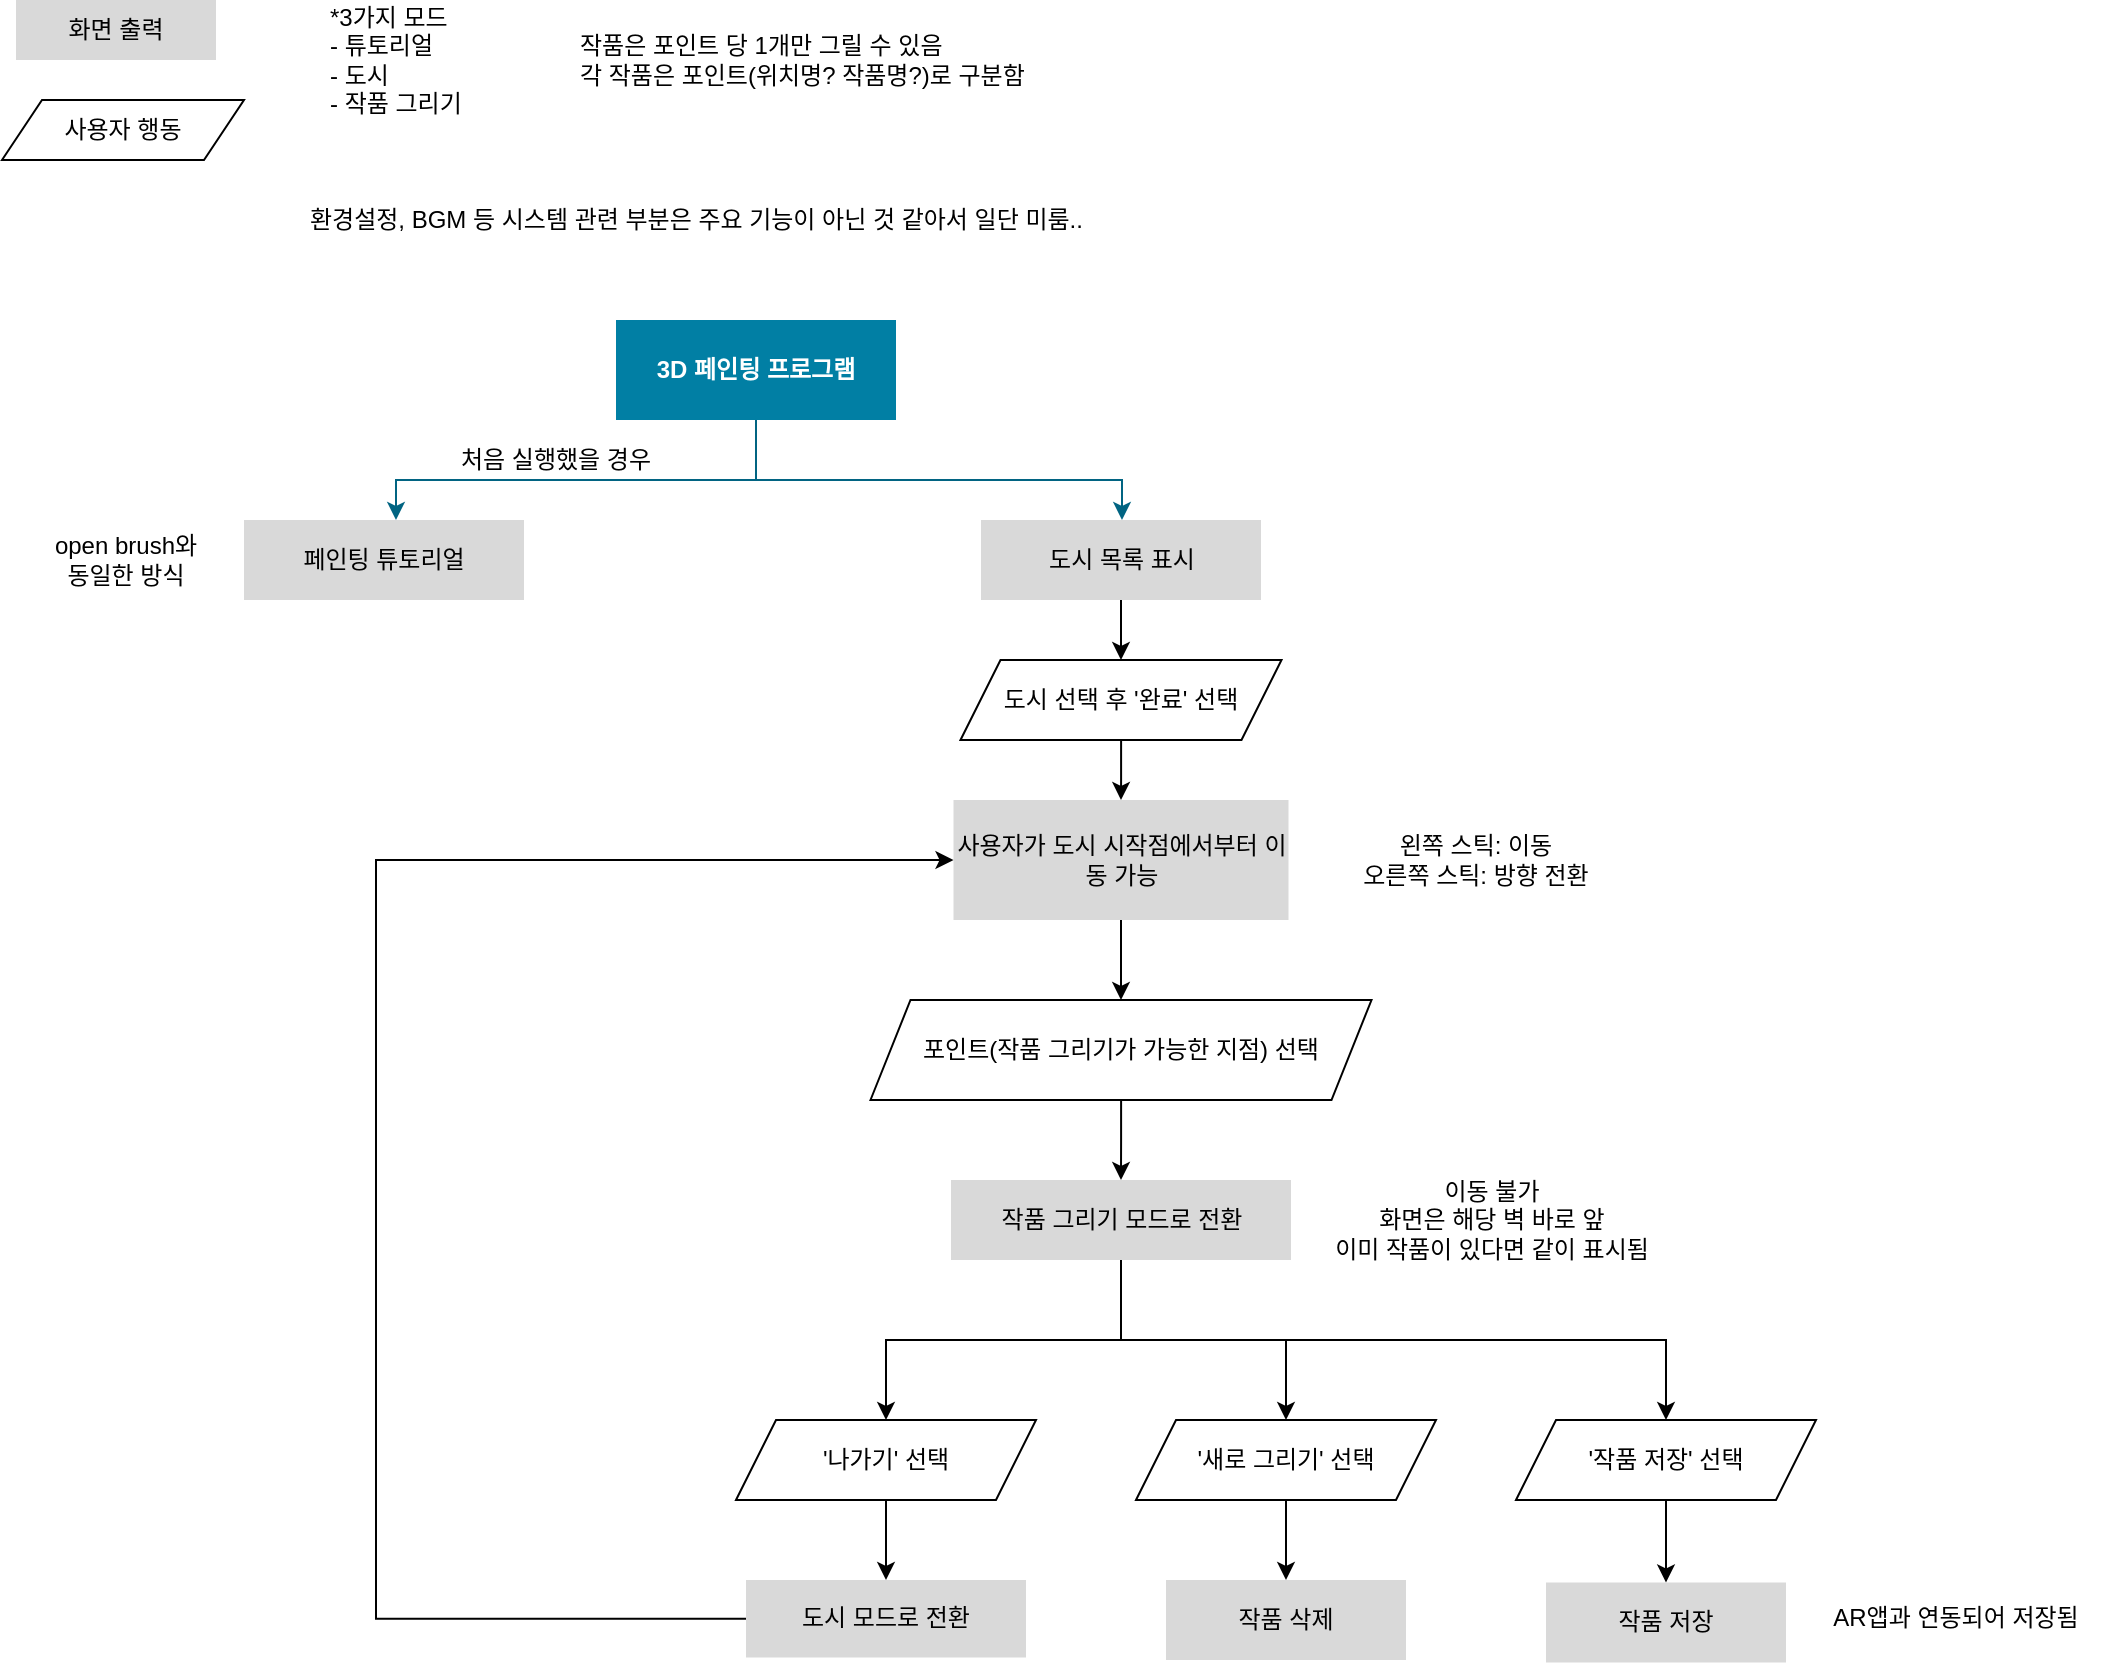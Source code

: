 <mxfile version="20.5.3" type="github" pages="2">
  <diagram id="0Tc5Oaj9SwS8o_Ec8f2o" name="VR">
    <mxGraphModel dx="1511" dy="966" grid="1" gridSize="10" guides="1" tooltips="1" connect="1" arrows="1" fold="1" page="1" pageScale="1" pageWidth="827" pageHeight="1169" math="0" shadow="0">
      <root>
        <mxCell id="0" />
        <mxCell id="1" parent="0" />
        <mxCell id="qtabU7gFvlMQMiDVvUra-3" value="작품 저장" style="whiteSpace=wrap;html=1;fillColor=#D9D9D9;strokeColor=none;rounded=0;" parent="1" vertex="1">
          <mxGeometry x="795" y="821.25" width="120" height="40" as="geometry" />
        </mxCell>
        <mxCell id="Y2X15AQUxk6_g9tdpNL3-4" style="edgeStyle=orthogonalEdgeStyle;rounded=0;orthogonalLoop=1;jettySize=auto;html=1;strokeColor=#016482;" edge="1" parent="1" source="qtabU7gFvlMQMiDVvUra-7" target="Y2X15AQUxk6_g9tdpNL3-3">
          <mxGeometry relative="1" as="geometry">
            <Array as="points">
              <mxPoint x="400" y="270" />
              <mxPoint x="220" y="270" />
            </Array>
          </mxGeometry>
        </mxCell>
        <mxCell id="qtabU7gFvlMQMiDVvUra-7" value="&lt;div style=&quot;text-align: justify;&quot;&gt;&lt;b style=&quot;background-color: initial;&quot;&gt;&lt;font color=&quot;#ffffff&quot;&gt;3D 페인팅 프로그램&lt;/font&gt;&lt;/b&gt;&lt;/div&gt;" style="rounded=0;whiteSpace=wrap;html=1;fillColor=#017FA4;strokeColor=none;align=center;" parent="1" vertex="1">
          <mxGeometry x="330" y="190" width="140" height="50" as="geometry" />
        </mxCell>
        <mxCell id="qtabU7gFvlMQMiDVvUra-8" value="도시 목록 표시" style="whiteSpace=wrap;html=1;fillColor=#D9D9D9;strokeColor=none;rounded=0;" parent="1" vertex="1">
          <mxGeometry x="512.5" y="290" width="140" height="40" as="geometry" />
        </mxCell>
        <mxCell id="hjYsqYmgPJdRNGHG0JGI-1" value="" style="edgeStyle=orthogonalEdgeStyle;rounded=0;orthogonalLoop=1;jettySize=auto;html=1;strokeColor=#016482;fontColor=#FFFFFF;exitX=0.5;exitY=1;exitDx=0;exitDy=0;" parent="1" source="qtabU7gFvlMQMiDVvUra-7" target="qtabU7gFvlMQMiDVvUra-8" edge="1">
          <mxGeometry relative="1" as="geometry">
            <mxPoint x="349" y="350" as="sourcePoint" />
            <mxPoint x="349" y="410" as="targetPoint" />
            <Array as="points">
              <mxPoint x="400" y="270" />
              <mxPoint x="583" y="270" />
            </Array>
          </mxGeometry>
        </mxCell>
        <mxCell id="-rV46tiOtFr0vcy-VrpF-3" value="" style="endArrow=classic;html=1;rounded=0;exitX=0.5;exitY=1;exitDx=0;exitDy=0;" parent="1" source="qtabU7gFvlMQMiDVvUra-8" target="zO2Q0HlLHR_HVmIMov1C-3" edge="1">
          <mxGeometry width="50" height="50" relative="1" as="geometry">
            <mxPoint x="573.5" y="580" as="sourcePoint" />
            <mxPoint x="623.5" y="530" as="targetPoint" />
          </mxGeometry>
        </mxCell>
        <mxCell id="zO2Q0HlLHR_HVmIMov1C-1" value="화면 출력" style="whiteSpace=wrap;html=1;fillColor=#D9D9D9;strokeColor=none;rounded=0;" vertex="1" parent="1">
          <mxGeometry x="30" y="30" width="100" height="30" as="geometry" />
        </mxCell>
        <mxCell id="zO2Q0HlLHR_HVmIMov1C-2" value="사용자 행동" style="shape=parallelogram;perimeter=parallelogramPerimeter;whiteSpace=wrap;html=1;fixedSize=1;" vertex="1" parent="1">
          <mxGeometry x="23" y="80" width="121" height="30" as="geometry" />
        </mxCell>
        <mxCell id="Y2X15AQUxk6_g9tdpNL3-2" value="" style="edgeStyle=orthogonalEdgeStyle;rounded=0;orthogonalLoop=1;jettySize=auto;html=1;entryX=0.5;entryY=0;entryDx=0;entryDy=0;" edge="1" parent="1" source="zO2Q0HlLHR_HVmIMov1C-3" target="Y2X15AQUxk6_g9tdpNL3-32">
          <mxGeometry relative="1" as="geometry">
            <mxPoint x="582.5" y="430.0" as="targetPoint" />
          </mxGeometry>
        </mxCell>
        <mxCell id="zO2Q0HlLHR_HVmIMov1C-3" value="도시 선택 후 &#39;완료&#39; 선택" style="shape=parallelogram;perimeter=parallelogramPerimeter;whiteSpace=wrap;html=1;fixedSize=1;" vertex="1" parent="1">
          <mxGeometry x="502.25" y="360" width="160.5" height="40" as="geometry" />
        </mxCell>
        <mxCell id="Y2X15AQUxk6_g9tdpNL3-3" value="페인팅 튜토리얼" style="whiteSpace=wrap;html=1;fillColor=#D9D9D9;strokeColor=none;rounded=0;" vertex="1" parent="1">
          <mxGeometry x="144" y="290" width="140" height="40" as="geometry" />
        </mxCell>
        <mxCell id="Y2X15AQUxk6_g9tdpNL3-6" value="처음 실행했을 경우" style="text;html=1;strokeColor=none;fillColor=none;align=center;verticalAlign=middle;whiteSpace=wrap;rounded=0;" vertex="1" parent="1">
          <mxGeometry x="240" y="250" width="120" height="20" as="geometry" />
        </mxCell>
        <mxCell id="Y2X15AQUxk6_g9tdpNL3-9" value="open brush와&lt;br&gt;동일한 방식" style="text;html=1;strokeColor=none;fillColor=none;align=center;verticalAlign=middle;whiteSpace=wrap;rounded=0;" vertex="1" parent="1">
          <mxGeometry x="40" y="295" width="90" height="30" as="geometry" />
        </mxCell>
        <mxCell id="Y2X15AQUxk6_g9tdpNL3-35" value="" style="edgeStyle=orthogonalEdgeStyle;rounded=0;orthogonalLoop=1;jettySize=auto;html=1;strokeColor=#000000;" edge="1" parent="1" source="Y2X15AQUxk6_g9tdpNL3-32" target="Y2X15AQUxk6_g9tdpNL3-34">
          <mxGeometry relative="1" as="geometry" />
        </mxCell>
        <mxCell id="Y2X15AQUxk6_g9tdpNL3-32" value="사용자가 도시 시작점에서부터 이동 가능" style="whiteSpace=wrap;html=1;fillColor=#D9D9D9;strokeColor=none;rounded=0;" vertex="1" parent="1">
          <mxGeometry x="498.75" y="430" width="167.5" height="60" as="geometry" />
        </mxCell>
        <mxCell id="Y2X15AQUxk6_g9tdpNL3-38" value="" style="edgeStyle=orthogonalEdgeStyle;rounded=0;orthogonalLoop=1;jettySize=auto;html=1;strokeColor=#000000;" edge="1" parent="1" source="Y2X15AQUxk6_g9tdpNL3-34" target="Y2X15AQUxk6_g9tdpNL3-37">
          <mxGeometry relative="1" as="geometry" />
        </mxCell>
        <mxCell id="Y2X15AQUxk6_g9tdpNL3-34" value="포인트(작품 그리기가 가능한 지점) 선택" style="shape=parallelogram;perimeter=parallelogramPerimeter;whiteSpace=wrap;html=1;fixedSize=1;" vertex="1" parent="1">
          <mxGeometry x="457.25" y="530" width="250.5" height="50" as="geometry" />
        </mxCell>
        <mxCell id="Y2X15AQUxk6_g9tdpNL3-36" value="왼쪽 스틱: 이동&lt;br&gt;오른쪽 스틱: 방향 전환" style="text;html=1;strokeColor=none;fillColor=none;align=center;verticalAlign=middle;whiteSpace=wrap;rounded=0;" vertex="1" parent="1">
          <mxGeometry x="680" y="445" width="160" height="30" as="geometry" />
        </mxCell>
        <mxCell id="Y2X15AQUxk6_g9tdpNL3-43" value="" style="edgeStyle=orthogonalEdgeStyle;rounded=0;orthogonalLoop=1;jettySize=auto;html=1;strokeColor=#000000;entryX=0.5;entryY=0;entryDx=0;entryDy=0;" edge="1" parent="1" source="Y2X15AQUxk6_g9tdpNL3-37" target="Y2X15AQUxk6_g9tdpNL3-42">
          <mxGeometry relative="1" as="geometry">
            <Array as="points">
              <mxPoint x="583" y="700" />
              <mxPoint x="855" y="700" />
            </Array>
          </mxGeometry>
        </mxCell>
        <mxCell id="Y2X15AQUxk6_g9tdpNL3-45" value="" style="edgeStyle=orthogonalEdgeStyle;rounded=0;orthogonalLoop=1;jettySize=auto;html=1;strokeColor=#000000;" edge="1" parent="1" source="Y2X15AQUxk6_g9tdpNL3-37" target="Y2X15AQUxk6_g9tdpNL3-44">
          <mxGeometry relative="1" as="geometry" />
        </mxCell>
        <mxCell id="lHqtFZNeScns30KGeoYj-2" style="edgeStyle=orthogonalEdgeStyle;rounded=0;orthogonalLoop=1;jettySize=auto;html=1;entryX=0.5;entryY=0;entryDx=0;entryDy=0;strokeColor=#000000;" edge="1" parent="1" source="Y2X15AQUxk6_g9tdpNL3-37" target="lHqtFZNeScns30KGeoYj-1">
          <mxGeometry relative="1" as="geometry" />
        </mxCell>
        <mxCell id="Y2X15AQUxk6_g9tdpNL3-37" value="작품 그리기 모드로 전환" style="whiteSpace=wrap;html=1;fillColor=#D9D9D9;strokeColor=none;rounded=0;" vertex="1" parent="1">
          <mxGeometry x="497.5" y="620" width="170" height="40" as="geometry" />
        </mxCell>
        <mxCell id="Y2X15AQUxk6_g9tdpNL3-39" value="*3가지 모드&lt;br&gt;- 튜토리얼&lt;br&gt;- 도시&lt;br&gt;- 작품 그리기" style="text;html=1;strokeColor=none;fillColor=none;align=left;verticalAlign=middle;whiteSpace=wrap;rounded=0;" vertex="1" parent="1">
          <mxGeometry x="185" y="30" width="145" height="60" as="geometry" />
        </mxCell>
        <mxCell id="Y2X15AQUxk6_g9tdpNL3-40" value="이동 불가&lt;br&gt;화면은 해당 벽 바로 앞&lt;br&gt;이미 작품이 있다면 같이 표시됨" style="text;html=1;strokeColor=none;fillColor=none;align=center;verticalAlign=middle;whiteSpace=wrap;rounded=0;" vertex="1" parent="1">
          <mxGeometry x="667.5" y="615" width="200" height="50" as="geometry" />
        </mxCell>
        <mxCell id="Y2X15AQUxk6_g9tdpNL3-41" value="작품은 포인트 당 1개만 그릴 수 있음&lt;br&gt;각 작품은 포인트(위치명? 작품명?)로 구분함" style="text;html=1;strokeColor=none;fillColor=none;align=left;verticalAlign=middle;whiteSpace=wrap;rounded=0;" vertex="1" parent="1">
          <mxGeometry x="310" y="30" width="260" height="60" as="geometry" />
        </mxCell>
        <mxCell id="Y2X15AQUxk6_g9tdpNL3-46" value="" style="edgeStyle=orthogonalEdgeStyle;rounded=0;orthogonalLoop=1;jettySize=auto;html=1;strokeColor=#000000;" edge="1" parent="1" source="Y2X15AQUxk6_g9tdpNL3-42" target="qtabU7gFvlMQMiDVvUra-3">
          <mxGeometry relative="1" as="geometry" />
        </mxCell>
        <mxCell id="Y2X15AQUxk6_g9tdpNL3-42" value="&#39;작품 저장&#39; 선택" style="shape=parallelogram;perimeter=parallelogramPerimeter;whiteSpace=wrap;html=1;fixedSize=1;" vertex="1" parent="1">
          <mxGeometry x="780" y="740" width="150" height="40" as="geometry" />
        </mxCell>
        <mxCell id="Y2X15AQUxk6_g9tdpNL3-49" value="" style="edgeStyle=orthogonalEdgeStyle;rounded=0;orthogonalLoop=1;jettySize=auto;html=1;strokeColor=#000000;" edge="1" parent="1" source="Y2X15AQUxk6_g9tdpNL3-44" target="Y2X15AQUxk6_g9tdpNL3-48">
          <mxGeometry relative="1" as="geometry" />
        </mxCell>
        <mxCell id="Y2X15AQUxk6_g9tdpNL3-44" value="&#39;나가기&#39; 선택" style="shape=parallelogram;perimeter=parallelogramPerimeter;whiteSpace=wrap;html=1;fixedSize=1;" vertex="1" parent="1">
          <mxGeometry x="390" y="740" width="150" height="40" as="geometry" />
        </mxCell>
        <mxCell id="Y2X15AQUxk6_g9tdpNL3-47" value="AR앱과 연동되어 저장됨" style="text;html=1;strokeColor=none;fillColor=none;align=center;verticalAlign=middle;whiteSpace=wrap;rounded=0;" vertex="1" parent="1">
          <mxGeometry x="920" y="821.25" width="160" height="35" as="geometry" />
        </mxCell>
        <mxCell id="Y2X15AQUxk6_g9tdpNL3-51" value="" style="edgeStyle=orthogonalEdgeStyle;rounded=0;orthogonalLoop=1;jettySize=auto;html=1;strokeColor=#000000;entryX=0;entryY=0.5;entryDx=0;entryDy=0;" edge="1" parent="1" source="Y2X15AQUxk6_g9tdpNL3-48" target="Y2X15AQUxk6_g9tdpNL3-32">
          <mxGeometry relative="1" as="geometry">
            <Array as="points">
              <mxPoint x="210" y="840" />
              <mxPoint x="210" y="460" />
            </Array>
          </mxGeometry>
        </mxCell>
        <mxCell id="Y2X15AQUxk6_g9tdpNL3-48" value="도시 모드로 전환" style="whiteSpace=wrap;html=1;fillColor=#D9D9D9;strokeColor=none;rounded=0;fontColor=#000000;" vertex="1" parent="1">
          <mxGeometry x="395" y="820" width="140" height="38.75" as="geometry" />
        </mxCell>
        <mxCell id="pG31wIY7GvQs_LI_aRAO-1" value="환경설정, BGM 등 시스템 관련 부분은 주요 기능이 아닌 것 같아서 일단 미룸.." style="text;html=1;strokeColor=none;fillColor=none;align=left;verticalAlign=middle;whiteSpace=wrap;rounded=0;" vertex="1" parent="1">
          <mxGeometry x="175" y="120" width="425" height="40" as="geometry" />
        </mxCell>
        <mxCell id="lHqtFZNeScns30KGeoYj-4" value="" style="edgeStyle=orthogonalEdgeStyle;rounded=0;orthogonalLoop=1;jettySize=auto;html=1;strokeColor=#000000;" edge="1" parent="1" source="lHqtFZNeScns30KGeoYj-1" target="lHqtFZNeScns30KGeoYj-3">
          <mxGeometry relative="1" as="geometry" />
        </mxCell>
        <mxCell id="lHqtFZNeScns30KGeoYj-1" value="&#39;새로 그리기&#39; 선택" style="shape=parallelogram;perimeter=parallelogramPerimeter;whiteSpace=wrap;html=1;fixedSize=1;" vertex="1" parent="1">
          <mxGeometry x="590" y="740" width="150" height="40" as="geometry" />
        </mxCell>
        <mxCell id="lHqtFZNeScns30KGeoYj-3" value="작품 삭제" style="whiteSpace=wrap;html=1;fillColor=#D9D9D9;strokeColor=none;rounded=0;" vertex="1" parent="1">
          <mxGeometry x="605" y="820" width="120" height="40" as="geometry" />
        </mxCell>
      </root>
    </mxGraphModel>
  </diagram>
  <diagram id="3XkznT0zkdKWqP_nEh2J" name="AR">
    <mxGraphModel dx="1209" dy="773" grid="1" gridSize="10" guides="1" tooltips="1" connect="1" arrows="1" fold="1" page="1" pageScale="1" pageWidth="827" pageHeight="1169" math="0" shadow="0">
      <root>
        <mxCell id="0" />
        <mxCell id="1" parent="0" />
        <mxCell id="5JqX55-lONSCy-ZfpxVE-8" value="" style="edgeStyle=orthogonalEdgeStyle;rounded=0;orthogonalLoop=1;jettySize=auto;html=1;strokeColor=#000000;" edge="1" parent="1" source="HMF9IGxEyGGYXBjK1Cey-1" target="5JqX55-lONSCy-ZfpxVE-2">
          <mxGeometry relative="1" as="geometry" />
        </mxCell>
        <mxCell id="HMF9IGxEyGGYXBjK1Cey-1" value="&lt;div style=&quot;text-align: justify;&quot;&gt;&lt;b style=&quot;background-color: initial;&quot;&gt;&lt;font color=&quot;#ffffff&quot;&gt;작품 확인 AR 앱&lt;/font&gt;&lt;/b&gt;&lt;/div&gt;" style="rounded=0;whiteSpace=wrap;html=1;fillColor=#017FA4;strokeColor=none;align=center;" vertex="1" parent="1">
          <mxGeometry x="344" y="50" width="140" height="50" as="geometry" />
        </mxCell>
        <mxCell id="5JqX55-lONSCy-ZfpxVE-1" value="" style="edgeStyle=orthogonalEdgeStyle;rounded=0;orthogonalLoop=1;jettySize=auto;html=1;strokeColor=#016482;fontColor=#FFFFFF;" edge="1" parent="1" source="5JqX55-lONSCy-ZfpxVE-2" target="5JqX55-lONSCy-ZfpxVE-4">
          <mxGeometry relative="1" as="geometry" />
        </mxCell>
        <mxCell id="5JqX55-lONSCy-ZfpxVE-2" value="카메라 활성화" style="whiteSpace=wrap;html=1;fillColor=#D9D9D9;strokeColor=none;rounded=0;" vertex="1" parent="1">
          <mxGeometry x="354" y="150" width="120" height="50" as="geometry" />
        </mxCell>
        <mxCell id="5JqX55-lONSCy-ZfpxVE-3" value="" style="edgeStyle=orthogonalEdgeStyle;rounded=0;orthogonalLoop=1;jettySize=auto;html=1;strokeColor=#016482;fontColor=#000000;" edge="1" parent="1" source="5JqX55-lONSCy-ZfpxVE-4" target="5JqX55-lONSCy-ZfpxVE-6">
          <mxGeometry relative="1" as="geometry" />
        </mxCell>
        <mxCell id="5JqX55-lONSCy-ZfpxVE-4" value="해당 위치 타겟 인식" style="whiteSpace=wrap;html=1;fillColor=#D9D9D9;strokeColor=none;rounded=0;" vertex="1" parent="1">
          <mxGeometry x="354" y="260" width="120" height="50" as="geometry" />
        </mxCell>
        <mxCell id="5JqX55-lONSCy-ZfpxVE-5" value="" style="edgeStyle=orthogonalEdgeStyle;rounded=0;orthogonalLoop=1;jettySize=auto;html=1;strokeColor=#016482;fontColor=#000000;" edge="1" parent="1" source="5JqX55-lONSCy-ZfpxVE-6" target="5JqX55-lONSCy-ZfpxVE-7">
          <mxGeometry relative="1" as="geometry" />
        </mxCell>
        <mxCell id="5JqX55-lONSCy-ZfpxVE-6" value="저장된 작품 자동 생성" style="whiteSpace=wrap;html=1;fillColor=#D9D9D9;strokeColor=none;rounded=0;" vertex="1" parent="1">
          <mxGeometry x="344" y="370" width="140" height="50" as="geometry" />
        </mxCell>
        <mxCell id="5JqX55-lONSCy-ZfpxVE-7" value="작품 관람" style="whiteSpace=wrap;html=1;fillColor=#D9D9D9;strokeColor=none;rounded=0;" vertex="1" parent="1">
          <mxGeometry x="354" y="475" width="120" height="45" as="geometry" />
        </mxCell>
      </root>
    </mxGraphModel>
  </diagram>
</mxfile>
